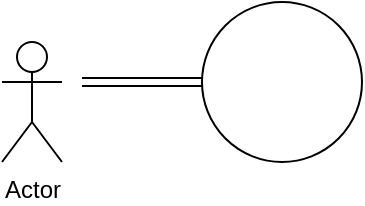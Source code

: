 <mxfile version="13.1.3">
    <diagram id="6hGFLwfOUW9BJ-s0fimq" name="Page-1">
        <mxGraphModel dx="391" dy="132" grid="1" gridSize="10" guides="1" tooltips="1" connect="1" arrows="1" fold="1" page="1" pageScale="1" pageWidth="827" pageHeight="1169" math="0" shadow="0">
            <root>
                <mxCell id="0"/>
                <mxCell id="1" parent="0"/>
                <mxCell id="2" value="Actor" style="shape=umlActor;verticalLabelPosition=bottom;labelBackgroundColor=#ffffff;verticalAlign=top;html=1;outlineConnect=0;" vertex="1" parent="1">
                    <mxGeometry x="350" y="50" width="30" height="60" as="geometry"/>
                </mxCell>
                <mxCell id="3" value="" style="shape=link;html=1;" edge="1" parent="1" target="4">
                    <mxGeometry width="50" height="50" relative="1" as="geometry">
                        <mxPoint x="390" y="70" as="sourcePoint"/>
                        <mxPoint x="540" y="70" as="targetPoint"/>
                    </mxGeometry>
                </mxCell>
                <mxCell id="4" value="" style="ellipse;whiteSpace=wrap;html=1;aspect=fixed;" vertex="1" parent="1">
                    <mxGeometry x="450" y="30" width="80" height="80" as="geometry"/>
                </mxCell>
            </root>
        </mxGraphModel>
    </diagram>
</mxfile>